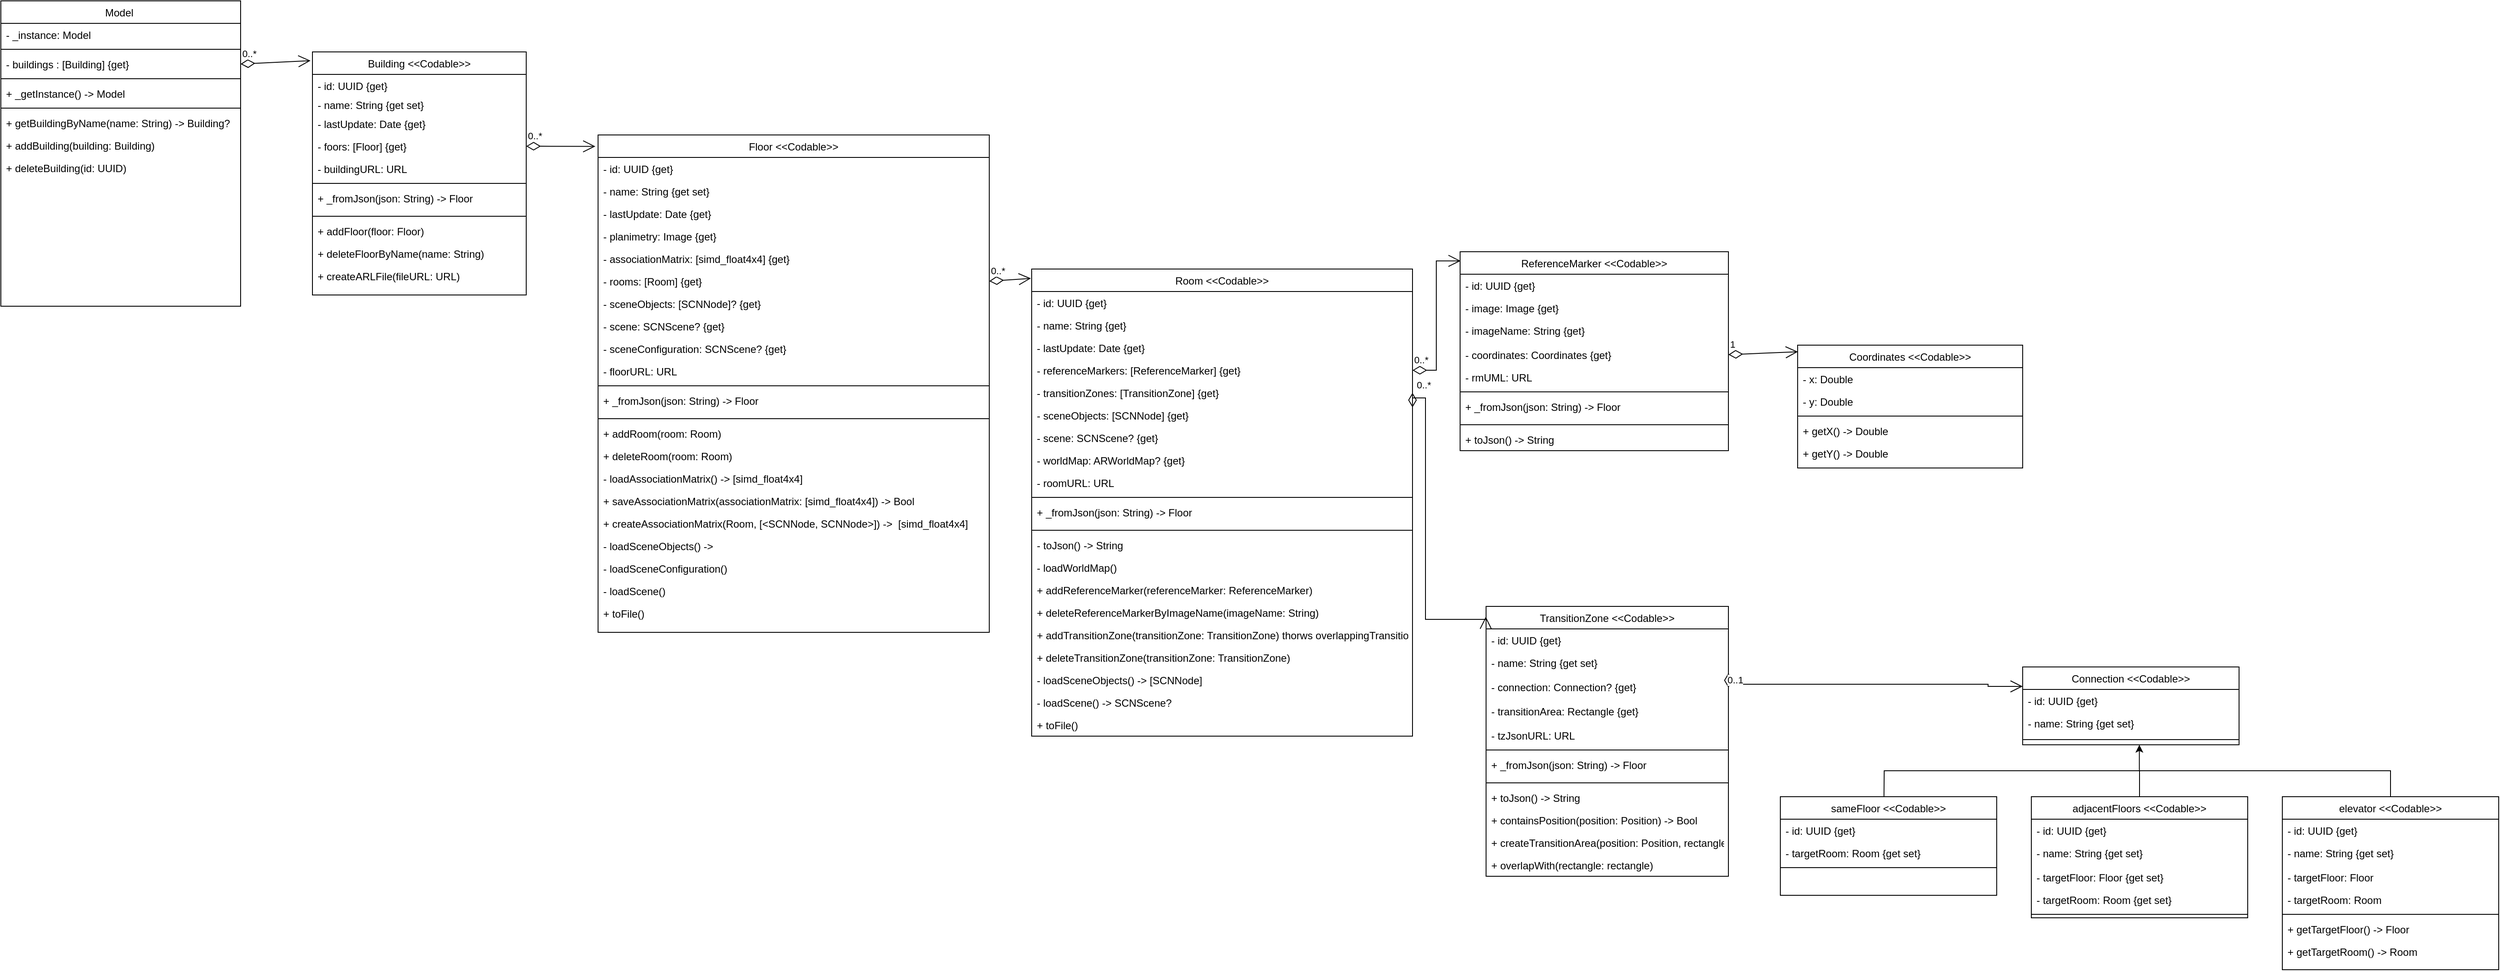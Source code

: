 <mxfile version="24.6.4" type="device">
  <diagram id="C5RBs43oDa-KdzZeNtuy" name="ScanBuild">
    <mxGraphModel dx="4507" dy="2785" grid="1" gridSize="10" guides="1" tooltips="1" connect="1" arrows="1" fold="1" page="1" pageScale="1" pageWidth="2336" pageHeight="1654" math="0" shadow="0">
      <root>
        <mxCell id="0" />
        <mxCell id="1" parent="0" />
        <mxCell id="2" value="Building &lt;&lt;Codable&gt;&gt;" style="swimlane;fontStyle=0;align=center;verticalAlign=top;childLayout=stackLayout;horizontal=1;startSize=26;horizontalStack=0;resizeParent=1;resizeLast=0;collapsible=1;marginBottom=0;rounded=0;shadow=0;strokeWidth=1;" parent="1" vertex="1">
          <mxGeometry x="-1976" y="-1581" width="247" height="281" as="geometry" />
        </mxCell>
        <mxCell id="P4ItFtlhSeWkRZfmSSW5-9949" value="- id: UUID {get}" style="text;align=left;verticalAlign=top;spacingLeft=4;spacingRight=4;overflow=hidden;rotatable=0;points=[[0,0.5],[1,0.5]];portConstraint=eastwest;strokeColor=none;" parent="2" vertex="1">
          <mxGeometry y="26" width="247" height="22" as="geometry" />
        </mxCell>
        <mxCell id="4" value="- name: String {get set}" style="text;align=left;verticalAlign=top;spacingLeft=4;spacingRight=4;overflow=hidden;rotatable=0;points=[[0,0.5],[1,0.5]];portConstraint=eastwest;strokeColor=none;" parent="2" vertex="1">
          <mxGeometry y="48" width="247" height="22" as="geometry" />
        </mxCell>
        <mxCell id="P4ItFtlhSeWkRZfmSSW5-9950" value="- lastUpdate: Date {get}" style="text;align=left;verticalAlign=top;spacingLeft=4;spacingRight=4;overflow=hidden;rotatable=0;points=[[0,0.5],[1,0.5]];portConstraint=eastwest;" parent="2" vertex="1">
          <mxGeometry y="70" width="247" height="26" as="geometry" />
        </mxCell>
        <mxCell id="P4ItFtlhSeWkRZfmSSW5-9952" value="- foors: [Floor] {get}" style="text;align=left;verticalAlign=top;spacingLeft=4;spacingRight=4;overflow=hidden;rotatable=0;points=[[0,0.5],[1,0.5]];portConstraint=eastwest;" parent="2" vertex="1">
          <mxGeometry y="96" width="247" height="26" as="geometry" />
        </mxCell>
        <mxCell id="t-zkVq4TkYakqfvPAKSy-34" value="- buildingURL: URL" style="text;align=left;verticalAlign=top;spacingLeft=4;spacingRight=4;overflow=hidden;rotatable=0;points=[[0,0.5],[1,0.5]];portConstraint=eastwest;strokeColor=none;" parent="2" vertex="1">
          <mxGeometry y="122" width="247" height="26" as="geometry" />
        </mxCell>
        <mxCell id="P4ItFtlhSeWkRZfmSSW5-10111" value="" style="line;strokeWidth=1;fillColor=none;align=left;verticalAlign=middle;spacingTop=-1;spacingLeft=3;spacingRight=3;rotatable=0;labelPosition=right;points=[];portConstraint=eastwest;strokeColor=inherit;" parent="2" vertex="1">
          <mxGeometry y="148" width="247" height="8" as="geometry" />
        </mxCell>
        <mxCell id="t-zkVq4TkYakqfvPAKSy-25" value="+ _fromJson(json: String) -&gt; Floor" style="text;align=left;verticalAlign=top;spacingLeft=4;spacingRight=4;overflow=hidden;rotatable=0;points=[[0,0.5],[1,0.5]];portConstraint=eastwest;strokeColor=none;" parent="2" vertex="1">
          <mxGeometry y="156" width="247" height="30" as="geometry" />
        </mxCell>
        <mxCell id="t-zkVq4TkYakqfvPAKSy-33" value="" style="line;strokeWidth=1;fillColor=none;align=left;verticalAlign=middle;spacingTop=-1;spacingLeft=3;spacingRight=3;rotatable=0;labelPosition=right;points=[];portConstraint=eastwest;strokeColor=inherit;" parent="2" vertex="1">
          <mxGeometry y="186" width="247" height="8" as="geometry" />
        </mxCell>
        <mxCell id="P4ItFtlhSeWkRZfmSSW5-9955" value="+ addFloor(floor: Floor)" style="text;align=left;verticalAlign=top;spacingLeft=4;spacingRight=4;overflow=hidden;rotatable=0;points=[[0,0.5],[1,0.5]];portConstraint=eastwest;strokeColor=none;" parent="2" vertex="1">
          <mxGeometry y="194" width="247" height="26" as="geometry" />
        </mxCell>
        <mxCell id="P4ItFtlhSeWkRZfmSSW5-9956" value="+ deleteFloorByName(name: String)" style="text;align=left;verticalAlign=top;spacingLeft=4;spacingRight=4;overflow=hidden;rotatable=0;points=[[0,0.5],[1,0.5]];portConstraint=eastwest;strokeColor=none;" parent="2" vertex="1">
          <mxGeometry y="220" width="247" height="26" as="geometry" />
        </mxCell>
        <mxCell id="t-zkVq4TkYakqfvPAKSy-35" value="+ createARLFile(fileURL: URL)" style="text;align=left;verticalAlign=top;spacingLeft=4;spacingRight=4;overflow=hidden;rotatable=0;points=[[0,0.5],[1,0.5]];portConstraint=eastwest;strokeColor=none;" parent="2" vertex="1">
          <mxGeometry y="246" width="247" height="26" as="geometry" />
        </mxCell>
        <mxCell id="P4ItFtlhSeWkRZfmSSW5-9907" value="Model &#xa;" style="swimlane;fontStyle=0;align=center;verticalAlign=top;childLayout=stackLayout;horizontal=1;startSize=26;horizontalStack=0;resizeParent=1;resizeLast=0;collapsible=1;marginBottom=0;rounded=0;shadow=0;strokeWidth=1;" parent="1" vertex="1">
          <mxGeometry x="-2336" y="-1640" width="277" height="353" as="geometry" />
        </mxCell>
        <mxCell id="P4ItFtlhSeWkRZfmSSW5-9944" value="- _instance: Model" style="text;align=left;verticalAlign=top;spacingLeft=4;spacingRight=4;overflow=hidden;rotatable=0;points=[[0,0.5],[1,0.5]];portConstraint=eastwest;strokeColor=none;" parent="P4ItFtlhSeWkRZfmSSW5-9907" vertex="1">
          <mxGeometry y="26" width="277" height="26" as="geometry" />
        </mxCell>
        <mxCell id="P4ItFtlhSeWkRZfmSSW5-10113" value="" style="line;strokeWidth=1;fillColor=none;align=left;verticalAlign=middle;spacingTop=-1;spacingLeft=3;spacingRight=3;rotatable=0;labelPosition=right;points=[];portConstraint=eastwest;strokeColor=inherit;" parent="P4ItFtlhSeWkRZfmSSW5-9907" vertex="1">
          <mxGeometry y="52" width="277" height="8" as="geometry" />
        </mxCell>
        <mxCell id="P4ItFtlhSeWkRZfmSSW5-9908" value="- buildings : [Building] {get}" style="text;align=left;verticalAlign=top;spacingLeft=4;spacingRight=4;overflow=hidden;rotatable=0;points=[[0,0.5],[1,0.5]];portConstraint=eastwest;strokeColor=none;" parent="P4ItFtlhSeWkRZfmSSW5-9907" vertex="1">
          <mxGeometry y="60" width="277" height="26" as="geometry" />
        </mxCell>
        <mxCell id="P4ItFtlhSeWkRZfmSSW5-10114" value="" style="line;strokeWidth=1;fillColor=none;align=left;verticalAlign=middle;spacingTop=-1;spacingLeft=3;spacingRight=3;rotatable=0;labelPosition=right;points=[];portConstraint=eastwest;strokeColor=inherit;" parent="P4ItFtlhSeWkRZfmSSW5-9907" vertex="1">
          <mxGeometry y="86" width="277" height="8" as="geometry" />
        </mxCell>
        <mxCell id="P4ItFtlhSeWkRZfmSSW5-9945" value="+ _getInstance() -&gt; Model" style="text;align=left;verticalAlign=top;spacingLeft=4;spacingRight=4;overflow=hidden;rotatable=0;points=[[0,0.5],[1,0.5]];portConstraint=eastwest;strokeColor=none;" parent="P4ItFtlhSeWkRZfmSSW5-9907" vertex="1">
          <mxGeometry y="94" width="277" height="26" as="geometry" />
        </mxCell>
        <mxCell id="P4ItFtlhSeWkRZfmSSW5-10115" value="" style="line;strokeWidth=1;fillColor=none;align=left;verticalAlign=middle;spacingTop=-1;spacingLeft=3;spacingRight=3;rotatable=0;labelPosition=right;points=[];portConstraint=eastwest;strokeColor=inherit;" parent="P4ItFtlhSeWkRZfmSSW5-9907" vertex="1">
          <mxGeometry y="120" width="277" height="8" as="geometry" />
        </mxCell>
        <mxCell id="P4ItFtlhSeWkRZfmSSW5-9921" value="+ getBuildingByName(name: String) -&gt; Building?" style="text;align=left;verticalAlign=top;spacingLeft=4;spacingRight=4;overflow=hidden;rotatable=0;points=[[0,0.5],[1,0.5]];portConstraint=eastwest;strokeColor=none;" parent="P4ItFtlhSeWkRZfmSSW5-9907" vertex="1">
          <mxGeometry y="128" width="277" height="26" as="geometry" />
        </mxCell>
        <mxCell id="P4ItFtlhSeWkRZfmSSW5-9922" value="+ addBuilding(building: Building)" style="text;align=left;verticalAlign=top;spacingLeft=4;spacingRight=4;overflow=hidden;rotatable=0;points=[[0,0.5],[1,0.5]];portConstraint=eastwest;strokeColor=none;" parent="P4ItFtlhSeWkRZfmSSW5-9907" vertex="1">
          <mxGeometry y="154" width="277" height="26" as="geometry" />
        </mxCell>
        <mxCell id="P4ItFtlhSeWkRZfmSSW5-9923" value="+ deleteBuilding(id: UUID)" style="text;align=left;verticalAlign=top;spacingLeft=4;spacingRight=4;overflow=hidden;rotatable=0;points=[[0,0.5],[1,0.5]];portConstraint=eastwest;strokeColor=none;" parent="P4ItFtlhSeWkRZfmSSW5-9907" vertex="1">
          <mxGeometry y="180" width="277" height="26" as="geometry" />
        </mxCell>
        <mxCell id="P4ItFtlhSeWkRZfmSSW5-9958" value="Floor &lt;&lt;Codable&gt;&gt;" style="swimlane;fontStyle=0;align=center;verticalAlign=top;childLayout=stackLayout;horizontal=1;startSize=26;horizontalStack=0;resizeParent=1;resizeLast=0;collapsible=1;marginBottom=0;rounded=0;shadow=0;strokeWidth=1;" parent="1" vertex="1">
          <mxGeometry x="-1646" y="-1485" width="452" height="575" as="geometry" />
        </mxCell>
        <mxCell id="P4ItFtlhSeWkRZfmSSW5-9959" value="- id: UUID {get}" style="text;align=left;verticalAlign=top;spacingLeft=4;spacingRight=4;overflow=hidden;rotatable=0;points=[[0,0.5],[1,0.5]];portConstraint=eastwest;strokeColor=none;" parent="P4ItFtlhSeWkRZfmSSW5-9958" vertex="1">
          <mxGeometry y="26" width="452" height="26" as="geometry" />
        </mxCell>
        <mxCell id="P4ItFtlhSeWkRZfmSSW5-9960" value="- name: String {get set}" style="text;align=left;verticalAlign=top;spacingLeft=4;spacingRight=4;overflow=hidden;rotatable=0;points=[[0,0.5],[1,0.5]];portConstraint=eastwest;strokeColor=none;" parent="P4ItFtlhSeWkRZfmSSW5-9958" vertex="1">
          <mxGeometry y="52" width="452" height="26" as="geometry" />
        </mxCell>
        <mxCell id="P4ItFtlhSeWkRZfmSSW5-9961" value="- lastUpdate: Date {get}" style="text;align=left;verticalAlign=top;spacingLeft=4;spacingRight=4;overflow=hidden;rotatable=0;points=[[0,0.5],[1,0.5]];portConstraint=eastwest;strokeColor=none;" parent="P4ItFtlhSeWkRZfmSSW5-9958" vertex="1">
          <mxGeometry y="78" width="452" height="26" as="geometry" />
        </mxCell>
        <mxCell id="P4ItFtlhSeWkRZfmSSW5-9964" value="- planimetry: Image {get}" style="text;align=left;verticalAlign=top;spacingLeft=4;spacingRight=4;overflow=hidden;rotatable=0;points=[[0,0.5],[1,0.5]];portConstraint=eastwest;strokeColor=none;" parent="P4ItFtlhSeWkRZfmSSW5-9958" vertex="1">
          <mxGeometry y="104" width="452" height="26" as="geometry" />
        </mxCell>
        <mxCell id="ekoixuY7lrUU8RniTUmT-9" value="- associationMatrix: [simd_float4x4] {get}" style="text;align=left;verticalAlign=top;spacingLeft=4;spacingRight=4;overflow=hidden;rotatable=0;points=[[0,0.5],[1,0.5]];portConstraint=eastwest;" parent="P4ItFtlhSeWkRZfmSSW5-9958" vertex="1">
          <mxGeometry y="130" width="452" height="26" as="geometry" />
        </mxCell>
        <mxCell id="P4ItFtlhSeWkRZfmSSW5-9966" value="- rooms: [Room] {get}" style="text;align=left;verticalAlign=top;spacingLeft=4;spacingRight=4;overflow=hidden;rotatable=0;points=[[0,0.5],[1,0.5]];portConstraint=eastwest;" parent="P4ItFtlhSeWkRZfmSSW5-9958" vertex="1">
          <mxGeometry y="156" width="452" height="26" as="geometry" />
        </mxCell>
        <mxCell id="P4ItFtlhSeWkRZfmSSW5-10194" value="- sceneObjects: [SCNNode]? {get}" style="text;align=left;verticalAlign=top;spacingLeft=4;spacingRight=4;overflow=hidden;rotatable=0;points=[[0,0.5],[1,0.5]];portConstraint=eastwest;strokeColor=none;" parent="P4ItFtlhSeWkRZfmSSW5-9958" vertex="1">
          <mxGeometry y="182" width="452" height="26" as="geometry" />
        </mxCell>
        <mxCell id="dxiUcx_UA_R8nKOfNJNj-4" value="- scene: SCNScene? {get}" style="text;align=left;verticalAlign=top;spacingLeft=4;spacingRight=4;overflow=hidden;rotatable=0;points=[[0,0.5],[1,0.5]];portConstraint=eastwest;strokeColor=none;" parent="P4ItFtlhSeWkRZfmSSW5-9958" vertex="1">
          <mxGeometry y="208" width="452" height="26" as="geometry" />
        </mxCell>
        <mxCell id="t-zkVq4TkYakqfvPAKSy-36" value="- sceneConfiguration: SCNScene? {get}" style="text;align=left;verticalAlign=top;spacingLeft=4;spacingRight=4;overflow=hidden;rotatable=0;points=[[0,0.5],[1,0.5]];portConstraint=eastwest;strokeColor=none;" parent="P4ItFtlhSeWkRZfmSSW5-9958" vertex="1">
          <mxGeometry y="234" width="452" height="26" as="geometry" />
        </mxCell>
        <mxCell id="ekoixuY7lrUU8RniTUmT-8" value="- floorURL: URL" style="text;align=left;verticalAlign=top;spacingLeft=4;spacingRight=4;overflow=hidden;rotatable=0;points=[[0,0.5],[1,0.5]];portConstraint=eastwest;strokeColor=none;" parent="P4ItFtlhSeWkRZfmSSW5-9958" vertex="1">
          <mxGeometry y="260" width="452" height="26" as="geometry" />
        </mxCell>
        <mxCell id="P4ItFtlhSeWkRZfmSSW5-10116" value="" style="line;strokeWidth=1;fillColor=none;align=left;verticalAlign=middle;spacingTop=-1;spacingLeft=3;spacingRight=3;rotatable=0;labelPosition=right;points=[];portConstraint=eastwest;strokeColor=inherit;" parent="P4ItFtlhSeWkRZfmSSW5-9958" vertex="1">
          <mxGeometry y="286" width="452" height="8" as="geometry" />
        </mxCell>
        <mxCell id="P4ItFtlhSeWkRZfmSSW5-9975" value="+ _fromJson(json: String) -&gt; Floor" style="text;align=left;verticalAlign=top;spacingLeft=4;spacingRight=4;overflow=hidden;rotatable=0;points=[[0,0.5],[1,0.5]];portConstraint=eastwest;strokeColor=none;" parent="P4ItFtlhSeWkRZfmSSW5-9958" vertex="1">
          <mxGeometry y="294" width="452" height="30" as="geometry" />
        </mxCell>
        <mxCell id="t-zkVq4TkYakqfvPAKSy-24" value="" style="line;strokeWidth=1;fillColor=none;align=left;verticalAlign=middle;spacingTop=-1;spacingLeft=3;spacingRight=3;rotatable=0;labelPosition=right;points=[];portConstraint=eastwest;strokeColor=inherit;" parent="P4ItFtlhSeWkRZfmSSW5-9958" vertex="1">
          <mxGeometry y="324" width="452" height="8" as="geometry" />
        </mxCell>
        <mxCell id="P4ItFtlhSeWkRZfmSSW5-9980" value="+ addRoom(room: Room)" style="text;align=left;verticalAlign=top;spacingLeft=4;spacingRight=4;overflow=hidden;rotatable=0;points=[[0,0.5],[1,0.5]];portConstraint=eastwest;strokeColor=none;" parent="P4ItFtlhSeWkRZfmSSW5-9958" vertex="1">
          <mxGeometry y="332" width="452" height="26" as="geometry" />
        </mxCell>
        <mxCell id="P4ItFtlhSeWkRZfmSSW5-9981" value="+ deleteRoom(room: Room)" style="text;align=left;verticalAlign=top;spacingLeft=4;spacingRight=4;overflow=hidden;rotatable=0;points=[[0,0.5],[1,0.5]];portConstraint=eastwest;strokeColor=none;" parent="P4ItFtlhSeWkRZfmSSW5-9958" vertex="1">
          <mxGeometry y="358" width="452" height="26" as="geometry" />
        </mxCell>
        <mxCell id="P4ItFtlhSeWkRZfmSSW5-10062" value="- loadAssociationMatrix() -&gt; [simd_float4x4]" style="text;align=left;verticalAlign=top;spacingLeft=4;spacingRight=4;overflow=hidden;rotatable=0;points=[[0,0.5],[1,0.5]];portConstraint=eastwest;" parent="P4ItFtlhSeWkRZfmSSW5-9958" vertex="1">
          <mxGeometry y="384" width="452" height="26" as="geometry" />
        </mxCell>
        <mxCell id="ekoixuY7lrUU8RniTUmT-35" value="+ saveAssociationMatrix(associationMatrix: [simd_float4x4]) -&gt; Bool" style="text;align=left;verticalAlign=top;spacingLeft=4;spacingRight=4;overflow=hidden;rotatable=0;points=[[0,0.5],[1,0.5]];portConstraint=eastwest;" parent="P4ItFtlhSeWkRZfmSSW5-9958" vertex="1">
          <mxGeometry y="410" width="452" height="26" as="geometry" />
        </mxCell>
        <mxCell id="t-zkVq4TkYakqfvPAKSy-4" value="+ createAssociationMatrix(Room, [&lt;SCNNode, SCNNode&gt;]) -&gt;  [simd_float4x4]&#xa;" style="text;align=left;verticalAlign=top;spacingLeft=4;spacingRight=4;overflow=hidden;rotatable=0;points=[[0,0.5],[1,0.5]];portConstraint=eastwest;" parent="P4ItFtlhSeWkRZfmSSW5-9958" vertex="1">
          <mxGeometry y="436" width="452" height="26" as="geometry" />
        </mxCell>
        <mxCell id="ekoixuY7lrUU8RniTUmT-31" value="- loadSceneObjects() -&gt; " style="text;align=left;verticalAlign=top;spacingLeft=4;spacingRight=4;overflow=hidden;rotatable=0;points=[[0,0.5],[1,0.5]];portConstraint=eastwest;strokeColor=none;" parent="P4ItFtlhSeWkRZfmSSW5-9958" vertex="1">
          <mxGeometry y="462" width="452" height="26" as="geometry" />
        </mxCell>
        <mxCell id="ekoixuY7lrUU8RniTUmT-32" value="- loadSceneConfiguration() " style="text;align=left;verticalAlign=top;spacingLeft=4;spacingRight=4;overflow=hidden;rotatable=0;points=[[0,0.5],[1,0.5]];portConstraint=eastwest;strokeColor=none;" parent="P4ItFtlhSeWkRZfmSSW5-9958" vertex="1">
          <mxGeometry y="488" width="452" height="26" as="geometry" />
        </mxCell>
        <mxCell id="ekoixuY7lrUU8RniTUmT-33" value="- loadScene()" style="text;align=left;verticalAlign=top;spacingLeft=4;spacingRight=4;overflow=hidden;rotatable=0;points=[[0,0.5],[1,0.5]];portConstraint=eastwest;strokeColor=none;" parent="P4ItFtlhSeWkRZfmSSW5-9958" vertex="1">
          <mxGeometry y="514" width="452" height="26" as="geometry" />
        </mxCell>
        <mxCell id="t-zkVq4TkYakqfvPAKSy-18" value="+ toFile() " style="text;align=left;verticalAlign=top;spacingLeft=4;spacingRight=4;overflow=hidden;rotatable=0;points=[[0,0.5],[1,0.5]];portConstraint=eastwest;strokeColor=none;" parent="P4ItFtlhSeWkRZfmSSW5-9958" vertex="1">
          <mxGeometry y="540" width="452" height="26" as="geometry" />
        </mxCell>
        <mxCell id="P4ItFtlhSeWkRZfmSSW5-10017" value="TransitionZone &lt;&lt;Codable&gt;&gt;" style="swimlane;fontStyle=0;align=center;verticalAlign=top;childLayout=stackLayout;horizontal=1;startSize=26;horizontalStack=0;resizeParent=1;resizeLast=0;collapsible=1;marginBottom=0;rounded=0;shadow=0;strokeWidth=1;" parent="1" vertex="1">
          <mxGeometry x="-620" y="-940" width="280" height="312" as="geometry" />
        </mxCell>
        <mxCell id="P4ItFtlhSeWkRZfmSSW5-10018" value="- id: UUID {get}" style="text;align=left;verticalAlign=top;spacingLeft=4;spacingRight=4;overflow=hidden;rotatable=0;points=[[0,0.5],[1,0.5]];portConstraint=eastwest;" parent="P4ItFtlhSeWkRZfmSSW5-10017" vertex="1">
          <mxGeometry y="26" width="280" height="26" as="geometry" />
        </mxCell>
        <mxCell id="P4ItFtlhSeWkRZfmSSW5-10019" value="- name: String {get set}" style="text;align=left;verticalAlign=top;spacingLeft=4;spacingRight=4;overflow=hidden;rotatable=0;points=[[0,0.5],[1,0.5]];portConstraint=eastwest;" parent="P4ItFtlhSeWkRZfmSSW5-10017" vertex="1">
          <mxGeometry y="52" width="280" height="28" as="geometry" />
        </mxCell>
        <mxCell id="P4ItFtlhSeWkRZfmSSW5-10020" value="- connection: Connection? {get}" style="text;align=left;verticalAlign=top;spacingLeft=4;spacingRight=4;overflow=hidden;rotatable=0;points=[[0,0.5],[1,0.5]];portConstraint=eastwest;" parent="P4ItFtlhSeWkRZfmSSW5-10017" vertex="1">
          <mxGeometry y="80" width="280" height="28" as="geometry" />
        </mxCell>
        <mxCell id="P4ItFtlhSeWkRZfmSSW5-10094" value="- transitionArea: Rectangle {get}" style="text;align=left;verticalAlign=top;spacingLeft=4;spacingRight=4;overflow=hidden;rotatable=0;points=[[0,0.5],[1,0.5]];portConstraint=eastwest;" parent="P4ItFtlhSeWkRZfmSSW5-10017" vertex="1">
          <mxGeometry y="108" width="280" height="28" as="geometry" />
        </mxCell>
        <mxCell id="t-zkVq4TkYakqfvPAKSy-20" value="- tzJsonURL: URL" style="text;align=left;verticalAlign=top;spacingLeft=4;spacingRight=4;overflow=hidden;rotatable=0;points=[[0,0.5],[1,0.5]];portConstraint=eastwest;strokeColor=none;" parent="P4ItFtlhSeWkRZfmSSW5-10017" vertex="1">
          <mxGeometry y="136" width="280" height="26" as="geometry" />
        </mxCell>
        <mxCell id="P4ItFtlhSeWkRZfmSSW5-10132" value="" style="line;strokeWidth=1;fillColor=none;align=left;verticalAlign=middle;spacingTop=-1;spacingLeft=3;spacingRight=3;rotatable=0;labelPosition=right;points=[];portConstraint=eastwest;strokeColor=inherit;" parent="P4ItFtlhSeWkRZfmSSW5-10017" vertex="1">
          <mxGeometry y="162" width="280" height="8" as="geometry" />
        </mxCell>
        <mxCell id="t-zkVq4TkYakqfvPAKSy-28" value="+ _fromJson(json: String) -&gt; Floor" style="text;align=left;verticalAlign=top;spacingLeft=4;spacingRight=4;overflow=hidden;rotatable=0;points=[[0,0.5],[1,0.5]];portConstraint=eastwest;strokeColor=none;" parent="P4ItFtlhSeWkRZfmSSW5-10017" vertex="1">
          <mxGeometry y="170" width="280" height="30" as="geometry" />
        </mxCell>
        <mxCell id="t-zkVq4TkYakqfvPAKSy-30" value="" style="line;strokeWidth=1;fillColor=none;align=left;verticalAlign=middle;spacingTop=-1;spacingLeft=3;spacingRight=3;rotatable=0;labelPosition=right;points=[];portConstraint=eastwest;strokeColor=inherit;" parent="P4ItFtlhSeWkRZfmSSW5-10017" vertex="1">
          <mxGeometry y="200" width="280" height="8" as="geometry" />
        </mxCell>
        <mxCell id="P4ItFtlhSeWkRZfmSSW5-10109" value="+ toJson() -&gt; String" style="text;align=left;verticalAlign=top;spacingLeft=4;spacingRight=4;overflow=hidden;rotatable=0;points=[[0,0.5],[1,0.5]];portConstraint=eastwest;strokeColor=none;" parent="P4ItFtlhSeWkRZfmSSW5-10017" vertex="1">
          <mxGeometry y="208" width="280" height="26" as="geometry" />
        </mxCell>
        <mxCell id="t-zkVq4TkYakqfvPAKSy-39" value="+ containsPosition(position: Position) -&gt; Bool" style="text;align=left;verticalAlign=top;spacingLeft=4;spacingRight=4;overflow=hidden;rotatable=0;points=[[0,0.5],[1,0.5]];portConstraint=eastwest;strokeColor=none;" parent="P4ItFtlhSeWkRZfmSSW5-10017" vertex="1">
          <mxGeometry y="234" width="280" height="26" as="geometry" />
        </mxCell>
        <mxCell id="Ygi7zh9w1EEgpId0oacW-55" value="+ createTransitionArea(position: Position, rectangle: Rectangle) -&gt; transitionArea" style="text;align=left;verticalAlign=top;spacingLeft=4;spacingRight=4;overflow=hidden;rotatable=0;points=[[0,0.5],[1,0.5]];portConstraint=eastwest;strokeColor=none;" vertex="1" parent="P4ItFtlhSeWkRZfmSSW5-10017">
          <mxGeometry y="260" width="280" height="26" as="geometry" />
        </mxCell>
        <mxCell id="t-zkVq4TkYakqfvPAKSy-37" value="+ overlapWith(rectangle: rectangle) " style="text;align=left;verticalAlign=top;spacingLeft=4;spacingRight=4;overflow=hidden;rotatable=0;points=[[0,0.5],[1,0.5]];portConstraint=eastwest;strokeColor=none;" parent="P4ItFtlhSeWkRZfmSSW5-10017" vertex="1">
          <mxGeometry y="286" width="280" height="26" as="geometry" />
        </mxCell>
        <mxCell id="P4ItFtlhSeWkRZfmSSW5-10027" value="ReferenceMarker &lt;&lt;Codable&gt;&gt;" style="swimlane;fontStyle=0;align=center;verticalAlign=top;childLayout=stackLayout;horizontal=1;startSize=26;horizontalStack=0;resizeParent=1;resizeLast=0;collapsible=1;marginBottom=0;rounded=0;shadow=0;strokeWidth=1;" parent="1" vertex="1">
          <mxGeometry x="-650" y="-1350" width="310" height="230" as="geometry" />
        </mxCell>
        <mxCell id="P4ItFtlhSeWkRZfmSSW5-10028" value="- id: UUID {get}" style="text;align=left;verticalAlign=top;spacingLeft=4;spacingRight=4;overflow=hidden;rotatable=0;points=[[0,0.5],[1,0.5]];portConstraint=eastwest;" parent="P4ItFtlhSeWkRZfmSSW5-10027" vertex="1">
          <mxGeometry y="26" width="310" height="26" as="geometry" />
        </mxCell>
        <mxCell id="P4ItFtlhSeWkRZfmSSW5-10034" value="- image: Image {get}" style="text;align=left;verticalAlign=top;spacingLeft=4;spacingRight=4;overflow=hidden;rotatable=0;points=[[0,0.5],[1,0.5]];portConstraint=eastwest;" parent="P4ItFtlhSeWkRZfmSSW5-10027" vertex="1">
          <mxGeometry y="52" width="310" height="26" as="geometry" />
        </mxCell>
        <mxCell id="P4ItFtlhSeWkRZfmSSW5-10029" value="- imageName: String {get}" style="text;align=left;verticalAlign=top;spacingLeft=4;spacingRight=4;overflow=hidden;rotatable=0;points=[[0,0.5],[1,0.5]];portConstraint=eastwest;" parent="P4ItFtlhSeWkRZfmSSW5-10027" vertex="1">
          <mxGeometry y="78" width="310" height="28" as="geometry" />
        </mxCell>
        <mxCell id="P4ItFtlhSeWkRZfmSSW5-10030" value="- coordinates: Coordinates {get}" style="text;align=left;verticalAlign=top;spacingLeft=4;spacingRight=4;overflow=hidden;rotatable=0;points=[[0,0.5],[1,0.5]];portConstraint=eastwest;" parent="P4ItFtlhSeWkRZfmSSW5-10027" vertex="1">
          <mxGeometry y="106" width="310" height="26" as="geometry" />
        </mxCell>
        <mxCell id="t-zkVq4TkYakqfvPAKSy-21" value="- rmUML: URL" style="text;align=left;verticalAlign=top;spacingLeft=4;spacingRight=4;overflow=hidden;rotatable=0;points=[[0,0.5],[1,0.5]];portConstraint=eastwest;strokeColor=none;" parent="P4ItFtlhSeWkRZfmSSW5-10027" vertex="1">
          <mxGeometry y="132" width="310" height="26" as="geometry" />
        </mxCell>
        <mxCell id="P4ItFtlhSeWkRZfmSSW5-10128" value="" style="line;strokeWidth=1;fillColor=none;align=left;verticalAlign=middle;spacingTop=-1;spacingLeft=3;spacingRight=3;rotatable=0;labelPosition=right;points=[];portConstraint=eastwest;strokeColor=inherit;" parent="P4ItFtlhSeWkRZfmSSW5-10027" vertex="1">
          <mxGeometry y="158" width="310" height="8" as="geometry" />
        </mxCell>
        <mxCell id="t-zkVq4TkYakqfvPAKSy-27" value="+ _fromJson(json: String) -&gt; Floor" style="text;align=left;verticalAlign=top;spacingLeft=4;spacingRight=4;overflow=hidden;rotatable=0;points=[[0,0.5],[1,0.5]];portConstraint=eastwest;strokeColor=none;" parent="P4ItFtlhSeWkRZfmSSW5-10027" vertex="1">
          <mxGeometry y="166" width="310" height="30" as="geometry" />
        </mxCell>
        <mxCell id="t-zkVq4TkYakqfvPAKSy-31" value="" style="line;strokeWidth=1;fillColor=none;align=left;verticalAlign=middle;spacingTop=-1;spacingLeft=3;spacingRight=3;rotatable=0;labelPosition=right;points=[];portConstraint=eastwest;strokeColor=inherit;" parent="P4ItFtlhSeWkRZfmSSW5-10027" vertex="1">
          <mxGeometry y="196" width="310" height="8" as="geometry" />
        </mxCell>
        <mxCell id="P4ItFtlhSeWkRZfmSSW5-10080" value="+ toJson() -&gt; String" style="text;align=left;verticalAlign=top;spacingLeft=4;spacingRight=4;overflow=hidden;rotatable=0;points=[[0,0.5],[1,0.5]];portConstraint=eastwest;strokeColor=none;" parent="P4ItFtlhSeWkRZfmSSW5-10027" vertex="1">
          <mxGeometry y="204" width="310" height="26" as="geometry" />
        </mxCell>
        <mxCell id="P4ItFtlhSeWkRZfmSSW5-10048" value="Room &lt;&lt;Codable&gt;&gt;" style="swimlane;fontStyle=0;align=center;verticalAlign=top;childLayout=stackLayout;horizontal=1;startSize=26;horizontalStack=0;resizeParent=1;resizeLast=0;collapsible=1;marginBottom=0;rounded=0;shadow=0;strokeWidth=1;" parent="1" vertex="1">
          <mxGeometry x="-1145" y="-1330" width="440" height="540" as="geometry">
            <mxRectangle x="20" y="760" width="70" height="30" as="alternateBounds" />
          </mxGeometry>
        </mxCell>
        <mxCell id="P4ItFtlhSeWkRZfmSSW5-10049" value="- id: UUID {get}" style="text;align=left;verticalAlign=top;spacingLeft=4;spacingRight=4;overflow=hidden;rotatable=0;points=[[0,0.5],[1,0.5]];portConstraint=eastwest;" parent="P4ItFtlhSeWkRZfmSSW5-10048" vertex="1">
          <mxGeometry y="26" width="440" height="26" as="geometry" />
        </mxCell>
        <mxCell id="P4ItFtlhSeWkRZfmSSW5-10050" value="- name: String {get}" style="text;align=left;verticalAlign=top;spacingLeft=4;spacingRight=4;overflow=hidden;rotatable=0;points=[[0,0.5],[1,0.5]];portConstraint=eastwest;" parent="P4ItFtlhSeWkRZfmSSW5-10048" vertex="1">
          <mxGeometry y="52" width="440" height="26" as="geometry" />
        </mxCell>
        <mxCell id="P4ItFtlhSeWkRZfmSSW5-10051" value="- lastUpdate: Date {get}" style="text;align=left;verticalAlign=top;spacingLeft=4;spacingRight=4;overflow=hidden;rotatable=0;points=[[0,0.5],[1,0.5]];portConstraint=eastwest;" parent="P4ItFtlhSeWkRZfmSSW5-10048" vertex="1">
          <mxGeometry y="78" width="440" height="26" as="geometry" />
        </mxCell>
        <mxCell id="P4ItFtlhSeWkRZfmSSW5-10053" value="- referenceMarkers: [ReferenceMarker] {get}" style="text;align=left;verticalAlign=top;spacingLeft=4;spacingRight=4;overflow=hidden;rotatable=0;points=[[0,0.5],[1,0.5]];portConstraint=eastwest;" parent="P4ItFtlhSeWkRZfmSSW5-10048" vertex="1">
          <mxGeometry y="104" width="440" height="26" as="geometry" />
        </mxCell>
        <mxCell id="P4ItFtlhSeWkRZfmSSW5-10054" value="- transitionZones: [TransitionZone] {get}" style="text;align=left;verticalAlign=top;spacingLeft=4;spacingRight=4;overflow=hidden;rotatable=0;points=[[0,0.5],[1,0.5]];portConstraint=eastwest;" parent="P4ItFtlhSeWkRZfmSSW5-10048" vertex="1">
          <mxGeometry y="130" width="440" height="26" as="geometry" />
        </mxCell>
        <mxCell id="P4ItFtlhSeWkRZfmSSW5-10196" value="- sceneObjects: [SCNNode] {get}" style="text;align=left;verticalAlign=top;spacingLeft=4;spacingRight=4;overflow=hidden;rotatable=0;points=[[0,0.5],[1,0.5]];portConstraint=eastwest;strokeColor=none;" parent="P4ItFtlhSeWkRZfmSSW5-10048" vertex="1">
          <mxGeometry y="156" width="440" height="26" as="geometry" />
        </mxCell>
        <mxCell id="ekoixuY7lrUU8RniTUmT-4" value="- scene: SCNScene? {get}" style="text;align=left;verticalAlign=top;spacingLeft=4;spacingRight=4;overflow=hidden;rotatable=0;points=[[0,0.5],[1,0.5]];portConstraint=eastwest;" parent="P4ItFtlhSeWkRZfmSSW5-10048" vertex="1">
          <mxGeometry y="182" width="440" height="26" as="geometry" />
        </mxCell>
        <mxCell id="dxiUcx_UA_R8nKOfNJNj-6" value="- worldMap: ARWorldMap? {get}" style="text;align=left;verticalAlign=top;spacingLeft=4;spacingRight=4;overflow=hidden;rotatable=0;points=[[0,0.5],[1,0.5]];portConstraint=eastwest;" parent="P4ItFtlhSeWkRZfmSSW5-10048" vertex="1">
          <mxGeometry y="208" width="440" height="26" as="geometry" />
        </mxCell>
        <mxCell id="t-zkVq4TkYakqfvPAKSy-17" value="- roomURL: URL" style="text;align=left;verticalAlign=top;spacingLeft=4;spacingRight=4;overflow=hidden;rotatable=0;points=[[0,0.5],[1,0.5]];portConstraint=eastwest;strokeColor=none;" parent="P4ItFtlhSeWkRZfmSSW5-10048" vertex="1">
          <mxGeometry y="234" width="440" height="26" as="geometry" />
        </mxCell>
        <mxCell id="P4ItFtlhSeWkRZfmSSW5-10118" value="" style="line;strokeWidth=1;fillColor=none;align=left;verticalAlign=middle;spacingTop=-1;spacingLeft=3;spacingRight=3;rotatable=0;labelPosition=right;points=[];portConstraint=eastwest;strokeColor=inherit;" parent="P4ItFtlhSeWkRZfmSSW5-10048" vertex="1">
          <mxGeometry y="260" width="440" height="8" as="geometry" />
        </mxCell>
        <mxCell id="t-zkVq4TkYakqfvPAKSy-26" value="+ _fromJson(json: String) -&gt; Floor" style="text;align=left;verticalAlign=top;spacingLeft=4;spacingRight=4;overflow=hidden;rotatable=0;points=[[0,0.5],[1,0.5]];portConstraint=eastwest;strokeColor=none;" parent="P4ItFtlhSeWkRZfmSSW5-10048" vertex="1">
          <mxGeometry y="268" width="440" height="30" as="geometry" />
        </mxCell>
        <mxCell id="t-zkVq4TkYakqfvPAKSy-32" value="" style="line;strokeWidth=1;fillColor=none;align=left;verticalAlign=middle;spacingTop=-1;spacingLeft=3;spacingRight=3;rotatable=0;labelPosition=right;points=[];portConstraint=eastwest;strokeColor=inherit;" parent="P4ItFtlhSeWkRZfmSSW5-10048" vertex="1">
          <mxGeometry y="298" width="440" height="8" as="geometry" />
        </mxCell>
        <mxCell id="P4ItFtlhSeWkRZfmSSW5-10058" value="- toJson() -&gt; String" style="text;align=left;verticalAlign=top;spacingLeft=4;spacingRight=4;overflow=hidden;rotatable=0;points=[[0,0.5],[1,0.5]];portConstraint=eastwest;strokeColor=none;" parent="P4ItFtlhSeWkRZfmSSW5-10048" vertex="1">
          <mxGeometry y="306" width="440" height="26" as="geometry" />
        </mxCell>
        <mxCell id="t-zkVq4TkYakqfvPAKSy-16" value="- loadWorldMap()" style="text;align=left;verticalAlign=top;spacingLeft=4;spacingRight=4;overflow=hidden;rotatable=0;points=[[0,0.5],[1,0.5]];portConstraint=eastwest;" parent="P4ItFtlhSeWkRZfmSSW5-10048" vertex="1">
          <mxGeometry y="332" width="440" height="26" as="geometry" />
        </mxCell>
        <mxCell id="P4ItFtlhSeWkRZfmSSW5-10068" value="+ addReferenceMarker(referenceMarker: ReferenceMarker)" style="text;align=left;verticalAlign=top;spacingLeft=4;spacingRight=4;overflow=hidden;rotatable=0;points=[[0,0.5],[1,0.5]];portConstraint=eastwest;" parent="P4ItFtlhSeWkRZfmSSW5-10048" vertex="1">
          <mxGeometry y="358" width="440" height="26" as="geometry" />
        </mxCell>
        <mxCell id="P4ItFtlhSeWkRZfmSSW5-10069" value="+ deleteReferenceMarkerByImageName(imageName: String)" style="text;align=left;verticalAlign=top;spacingLeft=4;spacingRight=4;overflow=hidden;rotatable=0;points=[[0,0.5],[1,0.5]];portConstraint=eastwest;" parent="P4ItFtlhSeWkRZfmSSW5-10048" vertex="1">
          <mxGeometry y="384" width="440" height="26" as="geometry" />
        </mxCell>
        <mxCell id="P4ItFtlhSeWkRZfmSSW5-10070" value="+ addTransitionZone(transitionZone: TransitionZone) thorws overlappingTransitionZoneExcpetion " style="text;align=left;verticalAlign=top;spacingLeft=4;spacingRight=4;overflow=hidden;rotatable=0;points=[[0,0.5],[1,0.5]];portConstraint=eastwest;" parent="P4ItFtlhSeWkRZfmSSW5-10048" vertex="1">
          <mxGeometry y="410" width="440" height="26" as="geometry" />
        </mxCell>
        <mxCell id="P4ItFtlhSeWkRZfmSSW5-10071" value="+ deleteTransitionZone(transitionZone: TransitionZone)" style="text;align=left;verticalAlign=top;spacingLeft=4;spacingRight=4;overflow=hidden;rotatable=0;points=[[0,0.5],[1,0.5]];portConstraint=eastwest;" parent="P4ItFtlhSeWkRZfmSSW5-10048" vertex="1">
          <mxGeometry y="436" width="440" height="26" as="geometry" />
        </mxCell>
        <mxCell id="t-zkVq4TkYakqfvPAKSy-14" value="- loadSceneObjects() -&gt; [SCNNode]" style="text;align=left;verticalAlign=top;spacingLeft=4;spacingRight=4;overflow=hidden;rotatable=0;points=[[0,0.5],[1,0.5]];portConstraint=eastwest;strokeColor=none;" parent="P4ItFtlhSeWkRZfmSSW5-10048" vertex="1">
          <mxGeometry y="462" width="440" height="26" as="geometry" />
        </mxCell>
        <mxCell id="t-zkVq4TkYakqfvPAKSy-15" value="- loadScene() -&gt; SCNScene?" style="text;align=left;verticalAlign=top;spacingLeft=4;spacingRight=4;overflow=hidden;rotatable=0;points=[[0,0.5],[1,0.5]];portConstraint=eastwest;strokeColor=none;" parent="P4ItFtlhSeWkRZfmSSW5-10048" vertex="1">
          <mxGeometry y="488" width="440" height="26" as="geometry" />
        </mxCell>
        <mxCell id="t-zkVq4TkYakqfvPAKSy-19" value="+ toFile()" style="text;align=left;verticalAlign=top;spacingLeft=4;spacingRight=4;overflow=hidden;rotatable=0;points=[[0,0.5],[1,0.5]];portConstraint=eastwest;strokeColor=none;" parent="P4ItFtlhSeWkRZfmSSW5-10048" vertex="1">
          <mxGeometry y="514" width="440" height="26" as="geometry" />
        </mxCell>
        <mxCell id="P4ItFtlhSeWkRZfmSSW5-10073" value="Coordinates &lt;&lt;Codable&gt;&gt;" style="swimlane;fontStyle=0;align=center;verticalAlign=top;childLayout=stackLayout;horizontal=1;startSize=26;horizontalStack=0;resizeParent=1;resizeLast=0;collapsible=1;marginBottom=0;rounded=0;shadow=0;strokeWidth=1;" parent="1" vertex="1">
          <mxGeometry x="-260" y="-1242" width="260" height="142" as="geometry" />
        </mxCell>
        <mxCell id="P4ItFtlhSeWkRZfmSSW5-10074" value="- x: Double" style="text;align=left;verticalAlign=top;spacingLeft=4;spacingRight=4;overflow=hidden;rotatable=0;points=[[0,0.5],[1,0.5]];portConstraint=eastwest;" parent="P4ItFtlhSeWkRZfmSSW5-10073" vertex="1">
          <mxGeometry y="26" width="260" height="26" as="geometry" />
        </mxCell>
        <mxCell id="P4ItFtlhSeWkRZfmSSW5-10092" value="- y: Double" style="text;align=left;verticalAlign=top;spacingLeft=4;spacingRight=4;overflow=hidden;rotatable=0;points=[[0,0.5],[1,0.5]];portConstraint=eastwest;" parent="P4ItFtlhSeWkRZfmSSW5-10073" vertex="1">
          <mxGeometry y="52" width="260" height="26" as="geometry" />
        </mxCell>
        <mxCell id="P4ItFtlhSeWkRZfmSSW5-10130" value="" style="line;strokeWidth=1;fillColor=none;align=left;verticalAlign=middle;spacingTop=-1;spacingLeft=3;spacingRight=3;rotatable=0;labelPosition=right;points=[];portConstraint=eastwest;strokeColor=inherit;" parent="P4ItFtlhSeWkRZfmSSW5-10073" vertex="1">
          <mxGeometry y="78" width="260" height="8" as="geometry" />
        </mxCell>
        <mxCell id="P4ItFtlhSeWkRZfmSSW5-10075" value="+ getX() -&gt; Double" style="text;align=left;verticalAlign=top;spacingLeft=4;spacingRight=4;overflow=hidden;rotatable=0;points=[[0,0.5],[1,0.5]];portConstraint=eastwest;" parent="P4ItFtlhSeWkRZfmSSW5-10073" vertex="1">
          <mxGeometry y="86" width="260" height="26" as="geometry" />
        </mxCell>
        <mxCell id="P4ItFtlhSeWkRZfmSSW5-10093" value="+ getY() -&gt; Double" style="text;align=left;verticalAlign=top;spacingLeft=4;spacingRight=4;overflow=hidden;rotatable=0;points=[[0,0.5],[1,0.5]];portConstraint=eastwest;" parent="P4ItFtlhSeWkRZfmSSW5-10073" vertex="1">
          <mxGeometry y="112" width="260" height="26" as="geometry" />
        </mxCell>
        <mxCell id="P4ItFtlhSeWkRZfmSSW5-10166" value="0..*" style="endArrow=open;html=1;endSize=12;startArrow=diamondThin;startSize=14;startFill=0;align=left;verticalAlign=bottom;rounded=0;exitX=1;exitY=0.5;exitDx=0;exitDy=0;entryX=-0.009;entryY=0.036;entryDx=0;entryDy=0;entryPerimeter=0;" parent="1" source="P4ItFtlhSeWkRZfmSSW5-9908" target="2" edge="1">
          <mxGeometry x="-1" y="3" relative="1" as="geometry">
            <mxPoint x="-1909" y="-1641" as="sourcePoint" />
            <mxPoint x="-1749" y="-1641" as="targetPoint" />
          </mxGeometry>
        </mxCell>
        <mxCell id="P4ItFtlhSeWkRZfmSSW5-10167" value="0..*" style="endArrow=open;html=1;endSize=12;startArrow=diamondThin;startSize=14;startFill=0;align=left;verticalAlign=bottom;rounded=0;entryX=-0.002;entryY=0.02;entryDx=0;entryDy=0;entryPerimeter=0;exitX=1;exitY=0.5;exitDx=0;exitDy=0;" parent="1" source="P4ItFtlhSeWkRZfmSSW5-9966" target="P4ItFtlhSeWkRZfmSSW5-10048" edge="1">
          <mxGeometry x="-1" y="3" relative="1" as="geometry">
            <mxPoint x="-1149" y="-1381" as="sourcePoint" />
            <mxPoint x="-1601" y="-1471" as="targetPoint" />
          </mxGeometry>
        </mxCell>
        <mxCell id="P4ItFtlhSeWkRZfmSSW5-10168" value="0..*" style="endArrow=open;html=1;endSize=12;startArrow=diamondThin;startSize=14;startFill=0;align=left;verticalAlign=bottom;rounded=0;exitX=1;exitY=0.5;exitDx=0;exitDy=0;entryX=0.002;entryY=0.046;entryDx=0;entryDy=0;entryPerimeter=0;edgeStyle=orthogonalEdgeStyle;" parent="1" source="P4ItFtlhSeWkRZfmSSW5-10053" target="P4ItFtlhSeWkRZfmSSW5-10027" edge="1">
          <mxGeometry x="-1" y="3" relative="1" as="geometry">
            <mxPoint x="-1000" y="-1401" as="sourcePoint" />
            <mxPoint x="-921" y="-1401" as="targetPoint" />
          </mxGeometry>
        </mxCell>
        <mxCell id="P4ItFtlhSeWkRZfmSSW5-10169" value="1" style="endArrow=open;html=1;endSize=12;startArrow=diamondThin;startSize=14;startFill=0;align=left;verticalAlign=bottom;rounded=0;entryX=0.001;entryY=0.054;entryDx=0;entryDy=0;entryPerimeter=0;exitX=1;exitY=0.5;exitDx=0;exitDy=0;" parent="1" source="P4ItFtlhSeWkRZfmSSW5-10030" target="P4ItFtlhSeWkRZfmSSW5-10073" edge="1">
          <mxGeometry x="-1" y="3" relative="1" as="geometry">
            <mxPoint x="-50" y="-1358" as="sourcePoint" />
            <mxPoint x="-29" y="-1298" as="targetPoint" />
          </mxGeometry>
        </mxCell>
        <mxCell id="P4ItFtlhSeWkRZfmSSW5-10170" value="0..*" style="endArrow=open;html=1;endSize=12;startArrow=diamondThin;startSize=14;startFill=0;align=left;verticalAlign=bottom;rounded=0;exitX=1;exitY=0.5;exitDx=0;exitDy=0;entryX=-0.007;entryY=0.023;entryDx=0;entryDy=0;entryPerimeter=0;" parent="1" source="P4ItFtlhSeWkRZfmSSW5-9952" target="P4ItFtlhSeWkRZfmSSW5-9958" edge="1">
          <mxGeometry x="-1" y="3" relative="1" as="geometry">
            <mxPoint x="-1669" y="-1481" as="sourcePoint" />
            <mxPoint x="-1580" y="-1518" as="targetPoint" />
          </mxGeometry>
        </mxCell>
        <mxCell id="P4ItFtlhSeWkRZfmSSW5-10171" value="0..*" style="endArrow=open;html=1;endSize=12;startArrow=diamondThin;startSize=14;startFill=0;align=left;verticalAlign=bottom;rounded=0;exitX=1;exitY=0.5;exitDx=0;exitDy=0;entryX=-0.001;entryY=0.038;entryDx=0;entryDy=0;entryPerimeter=0;edgeStyle=orthogonalEdgeStyle;" parent="1" source="P4ItFtlhSeWkRZfmSSW5-10054" target="P4ItFtlhSeWkRZfmSSW5-10017" edge="1">
          <mxGeometry x="-1" y="3" relative="1" as="geometry">
            <mxPoint x="-720" y="-1197" as="sourcePoint" />
            <mxPoint x="-639" y="-1326" as="targetPoint" />
            <Array as="points">
              <mxPoint x="-705" y="-1181" />
              <mxPoint x="-690" y="-1181" />
              <mxPoint x="-690" y="-925" />
            </Array>
          </mxGeometry>
        </mxCell>
        <mxCell id="P4ItFtlhSeWkRZfmSSW5-10173" value="sameFloor &lt;&lt;Codable&gt;&gt;" style="swimlane;fontStyle=0;align=center;verticalAlign=top;childLayout=stackLayout;horizontal=1;startSize=26;horizontalStack=0;resizeParent=1;resizeLast=0;collapsible=1;marginBottom=0;rounded=0;shadow=0;strokeWidth=1;" parent="1" vertex="1">
          <mxGeometry x="-280" y="-720" width="250" height="114" as="geometry" />
        </mxCell>
        <mxCell id="P4ItFtlhSeWkRZfmSSW5-10174" value="- id: UUID {get}" style="text;align=left;verticalAlign=top;spacingLeft=4;spacingRight=4;overflow=hidden;rotatable=0;points=[[0,0.5],[1,0.5]];portConstraint=eastwest;" parent="P4ItFtlhSeWkRZfmSSW5-10173" vertex="1">
          <mxGeometry y="26" width="250" height="26" as="geometry" />
        </mxCell>
        <mxCell id="P4ItFtlhSeWkRZfmSSW5-10178" value="- targetRoom: Room {get set}" style="text;align=left;verticalAlign=top;spacingLeft=4;spacingRight=4;overflow=hidden;rotatable=0;points=[[0,0.5],[1,0.5]];portConstraint=eastwest;" parent="P4ItFtlhSeWkRZfmSSW5-10173" vertex="1">
          <mxGeometry y="52" width="250" height="26" as="geometry" />
        </mxCell>
        <mxCell id="P4ItFtlhSeWkRZfmSSW5-10179" value="" style="line;strokeWidth=1;fillColor=none;align=left;verticalAlign=middle;spacingTop=-1;spacingLeft=3;spacingRight=3;rotatable=0;labelPosition=right;points=[];portConstraint=eastwest;strokeColor=inherit;" parent="P4ItFtlhSeWkRZfmSSW5-10173" vertex="1">
          <mxGeometry y="78" width="250" height="8" as="geometry" />
        </mxCell>
        <mxCell id="Ygi7zh9w1EEgpId0oacW-4" value="adjacentFloors &lt;&lt;Codable&gt;&gt;" style="swimlane;fontStyle=0;align=center;verticalAlign=top;childLayout=stackLayout;horizontal=1;startSize=26;horizontalStack=0;resizeParent=1;resizeLast=0;collapsible=1;marginBottom=0;rounded=0;shadow=0;strokeWidth=1;" vertex="1" parent="1">
          <mxGeometry x="10" y="-720" width="250" height="140" as="geometry" />
        </mxCell>
        <mxCell id="Ygi7zh9w1EEgpId0oacW-48" value="- id: UUID {get}" style="text;align=left;verticalAlign=top;spacingLeft=4;spacingRight=4;overflow=hidden;rotatable=0;points=[[0,0.5],[1,0.5]];portConstraint=eastwest;" vertex="1" parent="Ygi7zh9w1EEgpId0oacW-4">
          <mxGeometry y="26" width="250" height="26" as="geometry" />
        </mxCell>
        <mxCell id="Ygi7zh9w1EEgpId0oacW-49" value="- name: String {get set}" style="text;align=left;verticalAlign=top;spacingLeft=4;spacingRight=4;overflow=hidden;rotatable=0;points=[[0,0.5],[1,0.5]];portConstraint=eastwest;" vertex="1" parent="Ygi7zh9w1EEgpId0oacW-4">
          <mxGeometry y="52" width="250" height="28" as="geometry" />
        </mxCell>
        <mxCell id="Ygi7zh9w1EEgpId0oacW-8" value="- targetFloor: Floor {get set}" style="text;align=left;verticalAlign=top;spacingLeft=4;spacingRight=4;overflow=hidden;rotatable=0;points=[[0,0.5],[1,0.5]];portConstraint=eastwest;" vertex="1" parent="Ygi7zh9w1EEgpId0oacW-4">
          <mxGeometry y="80" width="250" height="26" as="geometry" />
        </mxCell>
        <mxCell id="Ygi7zh9w1EEgpId0oacW-9" value="- targetRoom: Room {get set}" style="text;align=left;verticalAlign=top;spacingLeft=4;spacingRight=4;overflow=hidden;rotatable=0;points=[[0,0.5],[1,0.5]];portConstraint=eastwest;" vertex="1" parent="Ygi7zh9w1EEgpId0oacW-4">
          <mxGeometry y="106" width="250" height="26" as="geometry" />
        </mxCell>
        <mxCell id="Ygi7zh9w1EEgpId0oacW-10" value="" style="line;strokeWidth=1;fillColor=none;align=left;verticalAlign=middle;spacingTop=-1;spacingLeft=3;spacingRight=3;rotatable=0;labelPosition=right;points=[];portConstraint=eastwest;strokeColor=inherit;" vertex="1" parent="Ygi7zh9w1EEgpId0oacW-4">
          <mxGeometry y="132" width="250" height="8" as="geometry" />
        </mxCell>
        <mxCell id="Ygi7zh9w1EEgpId0oacW-19" value="elevator &lt;&lt;Codable&gt;&gt;" style="swimlane;fontStyle=0;align=center;verticalAlign=top;childLayout=stackLayout;horizontal=1;startSize=26;horizontalStack=0;resizeParent=1;resizeLast=0;collapsible=1;marginBottom=0;rounded=0;shadow=0;strokeWidth=1;" vertex="1" parent="1">
          <mxGeometry x="300" y="-720" width="250" height="200" as="geometry" />
        </mxCell>
        <mxCell id="Ygi7zh9w1EEgpId0oacW-20" value="- id: UUID {get}" style="text;align=left;verticalAlign=top;spacingLeft=4;spacingRight=4;overflow=hidden;rotatable=0;points=[[0,0.5],[1,0.5]];portConstraint=eastwest;" vertex="1" parent="Ygi7zh9w1EEgpId0oacW-19">
          <mxGeometry y="26" width="250" height="26" as="geometry" />
        </mxCell>
        <mxCell id="Ygi7zh9w1EEgpId0oacW-21" value="- name: String {get set}" style="text;align=left;verticalAlign=top;spacingLeft=4;spacingRight=4;overflow=hidden;rotatable=0;points=[[0,0.5],[1,0.5]];portConstraint=eastwest;" vertex="1" parent="Ygi7zh9w1EEgpId0oacW-19">
          <mxGeometry y="52" width="250" height="28" as="geometry" />
        </mxCell>
        <mxCell id="Ygi7zh9w1EEgpId0oacW-23" value="- targetFloor: Floor" style="text;align=left;verticalAlign=top;spacingLeft=4;spacingRight=4;overflow=hidden;rotatable=0;points=[[0,0.5],[1,0.5]];portConstraint=eastwest;" vertex="1" parent="Ygi7zh9w1EEgpId0oacW-19">
          <mxGeometry y="80" width="250" height="26" as="geometry" />
        </mxCell>
        <mxCell id="Ygi7zh9w1EEgpId0oacW-24" value="- targetRoom: Room" style="text;align=left;verticalAlign=top;spacingLeft=4;spacingRight=4;overflow=hidden;rotatable=0;points=[[0,0.5],[1,0.5]];portConstraint=eastwest;" vertex="1" parent="Ygi7zh9w1EEgpId0oacW-19">
          <mxGeometry y="106" width="250" height="26" as="geometry" />
        </mxCell>
        <mxCell id="Ygi7zh9w1EEgpId0oacW-25" value="" style="line;strokeWidth=1;fillColor=none;align=left;verticalAlign=middle;spacingTop=-1;spacingLeft=3;spacingRight=3;rotatable=0;labelPosition=right;points=[];portConstraint=eastwest;strokeColor=inherit;" vertex="1" parent="Ygi7zh9w1EEgpId0oacW-19">
          <mxGeometry y="132" width="250" height="8" as="geometry" />
        </mxCell>
        <mxCell id="Ygi7zh9w1EEgpId0oacW-29" value="+ getTargetFloor() -&gt; Floor" style="text;align=left;verticalAlign=top;spacingLeft=4;spacingRight=4;overflow=hidden;rotatable=0;points=[[0,0.5],[1,0.5]];portConstraint=eastwest;strokeColor=none;" vertex="1" parent="Ygi7zh9w1EEgpId0oacW-19">
          <mxGeometry y="140" width="250" height="26" as="geometry" />
        </mxCell>
        <mxCell id="Ygi7zh9w1EEgpId0oacW-30" value="+ getTargetRoom() -&gt; Room" style="text;align=left;verticalAlign=top;spacingLeft=4;spacingRight=4;overflow=hidden;rotatable=0;points=[[0,0.5],[1,0.5]];portConstraint=eastwest;strokeColor=none;" vertex="1" parent="Ygi7zh9w1EEgpId0oacW-19">
          <mxGeometry y="166" width="250" height="26" as="geometry" />
        </mxCell>
        <mxCell id="Ygi7zh9w1EEgpId0oacW-34" value="Connection &lt;&lt;Codable&gt;&gt;" style="swimlane;fontStyle=0;align=center;verticalAlign=top;childLayout=stackLayout;horizontal=1;startSize=26;horizontalStack=0;resizeParent=1;resizeLast=0;collapsible=1;marginBottom=0;rounded=0;shadow=0;strokeWidth=1;" vertex="1" parent="1">
          <mxGeometry y="-870" width="250" height="90" as="geometry" />
        </mxCell>
        <mxCell id="Ygi7zh9w1EEgpId0oacW-35" value="- id: UUID {get}" style="text;align=left;verticalAlign=top;spacingLeft=4;spacingRight=4;overflow=hidden;rotatable=0;points=[[0,0.5],[1,0.5]];portConstraint=eastwest;" vertex="1" parent="Ygi7zh9w1EEgpId0oacW-34">
          <mxGeometry y="26" width="250" height="26" as="geometry" />
        </mxCell>
        <mxCell id="P4ItFtlhSeWkRZfmSSW5-10175" value="- name: String {get set}" style="text;align=left;verticalAlign=top;spacingLeft=4;spacingRight=4;overflow=hidden;rotatable=0;points=[[0,0.5],[1,0.5]];portConstraint=eastwest;" parent="Ygi7zh9w1EEgpId0oacW-34" vertex="1">
          <mxGeometry y="52" width="250" height="28" as="geometry" />
        </mxCell>
        <mxCell id="Ygi7zh9w1EEgpId0oacW-40" value="" style="line;strokeWidth=1;fillColor=none;align=left;verticalAlign=middle;spacingTop=-1;spacingLeft=3;spacingRight=3;rotatable=0;labelPosition=right;points=[];portConstraint=eastwest;strokeColor=inherit;" vertex="1" parent="Ygi7zh9w1EEgpId0oacW-34">
          <mxGeometry y="80" width="250" height="8" as="geometry" />
        </mxCell>
        <mxCell id="Ygi7zh9w1EEgpId0oacW-54" value="0..1" style="endArrow=open;html=1;endSize=12;startArrow=diamondThin;startSize=14;startFill=0;align=left;verticalAlign=bottom;rounded=0;exitX=1;exitY=0.5;exitDx=0;exitDy=0;edgeStyle=orthogonalEdgeStyle;entryX=0;entryY=0.25;entryDx=0;entryDy=0;" edge="1" parent="1" source="P4ItFtlhSeWkRZfmSSW5-10020" target="Ygi7zh9w1EEgpId0oacW-34">
          <mxGeometry x="-1" y="3" relative="1" as="geometry">
            <mxPoint x="-180" y="-1070" as="sourcePoint" />
            <mxPoint x="-50" y="-847" as="targetPoint" />
            <Array as="points">
              <mxPoint x="-340" y="-850" />
              <mxPoint x="-40" y="-850" />
              <mxPoint x="-40" y="-848" />
            </Array>
          </mxGeometry>
        </mxCell>
        <mxCell id="Ygi7zh9w1EEgpId0oacW-56" value="" style="endArrow=classic;html=1;rounded=0;" edge="1" parent="1">
          <mxGeometry width="50" height="50" relative="1" as="geometry">
            <mxPoint x="134.81" y="-750" as="sourcePoint" />
            <mxPoint x="134.81" y="-780" as="targetPoint" />
          </mxGeometry>
        </mxCell>
        <mxCell id="Ygi7zh9w1EEgpId0oacW-57" value="" style="endArrow=none;html=1;rounded=0;exitX=0.479;exitY=-0.001;exitDx=0;exitDy=0;exitPerimeter=0;" edge="1" parent="1" source="P4ItFtlhSeWkRZfmSSW5-10173">
          <mxGeometry width="50" height="50" relative="1" as="geometry">
            <mxPoint x="30" y="-700" as="sourcePoint" />
            <mxPoint x="140" y="-750" as="targetPoint" />
            <Array as="points">
              <mxPoint x="-160" y="-750" />
            </Array>
          </mxGeometry>
        </mxCell>
        <mxCell id="Ygi7zh9w1EEgpId0oacW-58" value="" style="endArrow=none;html=1;rounded=0;exitX=0.5;exitY=0;exitDx=0;exitDy=0;" edge="1" parent="1" source="Ygi7zh9w1EEgpId0oacW-4">
          <mxGeometry width="50" height="50" relative="1" as="geometry">
            <mxPoint x="120" y="-720" as="sourcePoint" />
            <mxPoint x="135" y="-750" as="targetPoint" />
          </mxGeometry>
        </mxCell>
        <mxCell id="Ygi7zh9w1EEgpId0oacW-59" value="" style="endArrow=none;html=1;rounded=0;exitX=0.5;exitY=0;exitDx=0;exitDy=0;" edge="1" parent="1" source="Ygi7zh9w1EEgpId0oacW-19">
          <mxGeometry width="50" height="50" relative="1" as="geometry">
            <mxPoint x="180" y="-650" as="sourcePoint" />
            <mxPoint x="140" y="-750" as="targetPoint" />
            <Array as="points">
              <mxPoint x="425" y="-750" />
            </Array>
          </mxGeometry>
        </mxCell>
      </root>
    </mxGraphModel>
  </diagram>
</mxfile>
